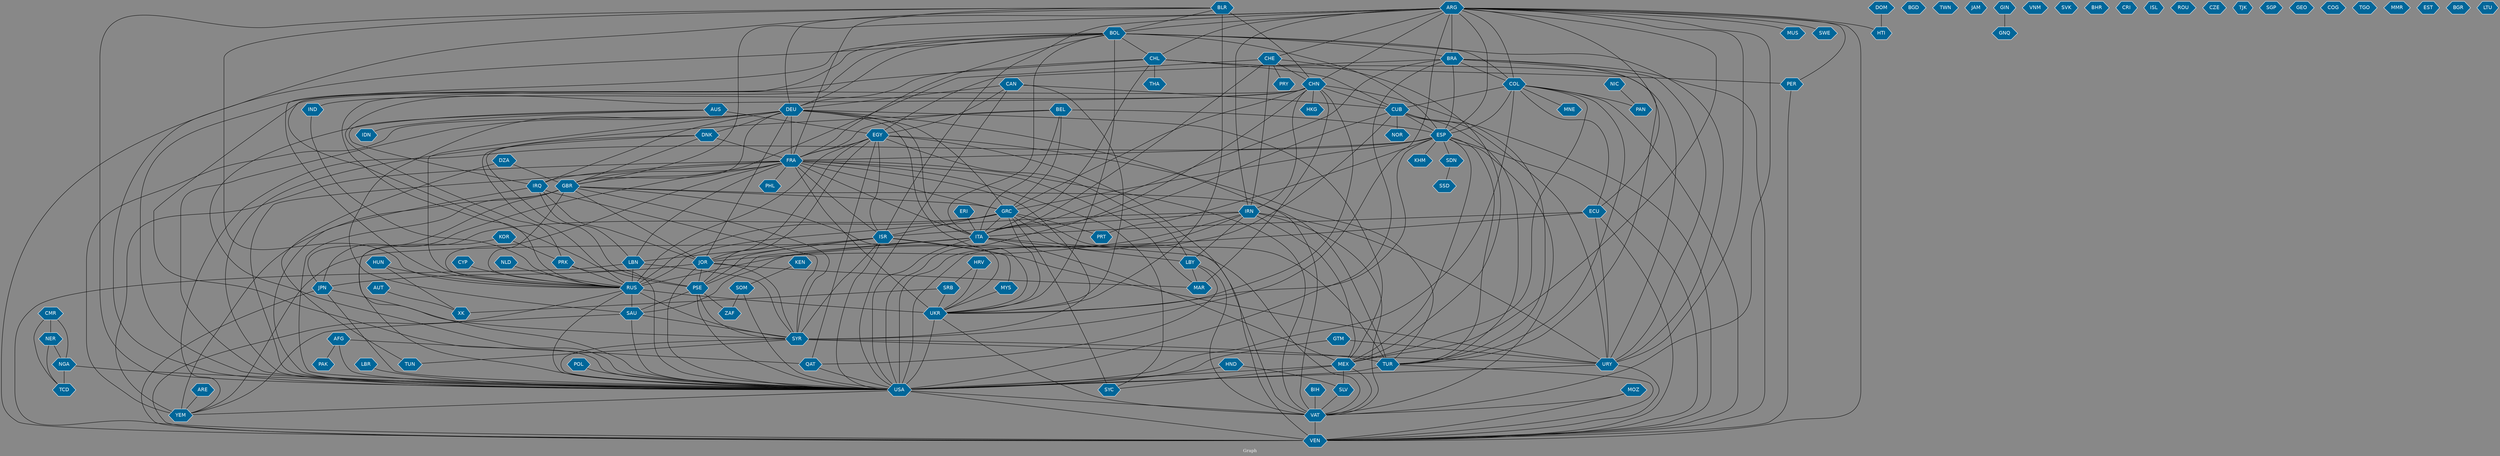 // Countries together in item graph
graph {
	graph [bgcolor="#888888" fontcolor=white fontsize=12 label="Graph" outputorder=edgesfirst overlap=prism]
	node [color=white fillcolor="#006699" fontcolor=white fontname=Helvetica shape=hexagon style=filled]
	edge [arrowhead=open color=black fontcolor=white fontname=Courier fontsize=12]
		IRQ [label=IRQ]
		MEX [label=MEX]
		USA [label=USA]
		VEN [label=VEN]
		PRK [label=PRK]
		CUB [label=CUB]
		GRC [label=GRC]
		LBY [label=LBY]
		GBR [label=GBR]
		UKR [label=UKR]
		CHN [label=CHN]
		IRN [label=IRN]
		EGY [label=EGY]
		FRA [label=FRA]
		RUS [label=RUS]
		BOL [label=BOL]
		JOR [label=JOR]
		BLR [label=BLR]
		ARG [label=ARG]
		KOR [label=KOR]
		DEU [label=DEU]
		BGD [label=BGD]
		COL [label=COL]
		DNK [label=DNK]
		NGA [label=NGA]
		SYR [label=SYR]
		TUR [label=TUR]
		VAT [label=VAT]
		CHE [label=CHE]
		CHL [label=CHL]
		ECU [label=ECU]
		ESP [label=ESP]
		BEL [label=BEL]
		ISR [label=ISR]
		ITA [label=ITA]
		THA [label=THA]
		LBN [label=LBN]
		TWN [label=TWN]
		IND [label=IND]
		MUS [label=MUS]
		URY [label=URY]
		PER [label=PER]
		YEM [label=YEM]
		BIH [label=BIH]
		AFG [label=AFG]
		PSE [label=PSE]
		HKG [label=HKG]
		SAU [label=SAU]
		SYC [label=SYC]
		GTM [label=GTM]
		HTI [label=HTI]
		DOM [label=DOM]
		QAT [label=QAT]
		LBR [label=LBR]
		IDN [label=IDN]
		JPN [label=JPN]
		CAN [label=CAN]
		BRA [label=BRA]
		SOM [label=SOM]
		HND [label=HND]
		CMR [label=CMR]
		AUS [label=AUS]
		JAM [label=JAM]
		AUT [label=AUT]
		PAK [label=PAK]
		GIN [label=GIN]
		GNQ [label=GNQ]
		SRB [label=SRB]
		HRV [label=HRV]
		NER [label=NER]
		ZAF [label=ZAF]
		MYS [label=MYS]
		POL [label=POL]
		VNM [label=VNM]
		SVK [label=SVK]
		BHR [label=BHR]
		PAN [label=PAN]
		MAR [label=MAR]
		TCD [label=TCD]
		CYP [label=CYP]
		NOR [label=NOR]
		CRI [label=CRI]
		DZA [label=DZA]
		TUN [label=TUN]
		NLD [label=NLD]
		SDN [label=SDN]
		SLV [label=SLV]
		ISL [label=ISL]
		PHL [label=PHL]
		ARE [label=ARE]
		XK [label=XK]
		ROU [label=ROU]
		PRY [label=PRY]
		ERI [label=ERI]
		PRT [label=PRT]
		CZE [label=CZE]
		MNE [label=MNE]
		SSD [label=SSD]
		HUN [label=HUN]
		KHM [label=KHM]
		TJK [label=TJK]
		SGP [label=SGP]
		SWE [label=SWE]
		GEO [label=GEO]
		COG [label=COG]
		NIC [label=NIC]
		TGO [label=TGO]
		MOZ [label=MOZ]
		MMR [label=MMR]
		KEN [label=KEN]
		EST [label=EST]
		BGR [label=BGR]
		LTU [label=LTU]
			CMR -- NER [weight=2]
			DEU -- ITA [weight=3]
			COL -- ECU [weight=1]
			COL -- MEX [weight=3]
			SYR -- TUR [weight=19]
			COL -- TUR [weight=1]
			CHL -- ITA [weight=2]
			USA -- VAT [weight=3]
			KEN -- SOM [weight=2]
			IRN -- JOR [weight=1]
			CUB -- TUR [weight=4]
			DEU -- MEX [weight=1]
			ESP -- PRT [weight=1]
			ECU -- URY [weight=1]
			SAU -- YEM [weight=1]
			ARG -- USA [weight=10]
			GBR -- YEM [weight=8]
			CMR -- TCD [weight=2]
			URY -- USA [weight=2]
			IND -- RUS [weight=1]
			CHN -- TUR [weight=1]
			FRA -- ITA [weight=3]
			GBR -- TUR [weight=2]
			AUT -- XK [weight=2]
			ITA -- SAU [weight=1]
			CHE -- GBR [weight=1]
			ECU -- ITA [weight=1]
			CHE -- ITA [weight=1]
			FRA -- MAR [weight=2]
			SDN -- SSD [weight=2]
			HUN -- XK [weight=1]
			IRQ -- LBN [weight=1]
			DNK -- PSE [weight=1]
			DEU -- GBR [weight=2]
			ARG -- ESP [weight=2]
			AFG -- USA [weight=7]
			BRA -- USA [weight=3]
			BOL -- DEU [weight=6]
			ARG -- VAT [weight=11]
			AUS -- IRQ [weight=1]
			ESP -- SDN [weight=1]
			BEL -- GRC [weight=10]
			PER -- VEN [weight=1]
			BOL -- URY [weight=2]
			ARE -- YEM [weight=1]
			BEL -- FRA [weight=3]
			IRN -- LBY [weight=2]
			LBR -- USA [weight=1]
			CHN -- PRK [weight=1]
			CHL -- URY [weight=1]
			GRC -- PRT [weight=1]
			BOL -- ITA [weight=1]
			FRA -- YEM [weight=9]
			JOR -- SYR [weight=5]
			USA -- YEM [weight=5]
			DOM -- HTI [weight=2]
			DEU -- JOR [weight=1]
			CHL -- DEU [weight=2]
			DEU -- YEM [weight=2]
			TUR -- USA [weight=7]
			PRK -- USA [weight=11]
			ISR -- MYS [weight=1]
			FRA -- LBN [weight=1]
			SAU -- SYR [weight=2]
			BRA -- TUR [weight=1]
			URY -- VEN [weight=4]
			EGY -- FRA [weight=2]
			CHE -- PRY [weight=1]
			ERI -- ITA [weight=1]
			ARG -- VEN [weight=1]
			DEU -- SAU [weight=1]
			BOL -- ESP [weight=2]
			FRA -- PHL [weight=1]
			CYP -- RUS [weight=1]
			CHL -- PER [weight=13]
			KOR -- PRK [weight=5]
			AUS -- EGY [weight=9]
			NGA -- USA [weight=2]
			DEU -- RUS [weight=42]
			JPN -- USA [weight=2]
			ITA -- USA [weight=1]
			COL -- CUB [weight=5]
			EGY -- QAT [weight=4]
			CHN -- USA [weight=8]
			BOL -- COL [weight=7]
			CAN -- USA [weight=1]
			ITA -- MEX [weight=2]
			GRC -- TUR [weight=2]
			ESP -- TUR [weight=1]
			EGY -- PSE [weight=2]
			EGY -- VEN [weight=1]
			CAN -- DEU [weight=2]
			SLV -- VAT [weight=3]
			RUS -- SAU [weight=1]
			RUS -- SYR [weight=1]
			EGY -- ISR [weight=1]
			BLR -- RUS [weight=20]
			SYR -- URY [weight=3]
			ARG -- IRN [weight=4]
			ESP -- UKR [weight=7]
			GBR -- JPN [weight=2]
			JOR -- PSE [weight=1]
			ARG -- PER [weight=1]
			GTM -- URY [weight=1]
			COL -- VEN [weight=10]
			LBN -- RUS [weight=1]
			CHN -- RUS [weight=2]
			ARG -- COL [weight=3]
			BLR -- UKR [weight=49]
			GRC -- VAT [weight=1]
			COL -- MNE [weight=1]
			LBY -- QAT [weight=2]
			GTM -- USA [weight=2]
			ISR -- LBN [weight=2]
			JPN -- VEN [weight=1]
			LBN -- SYR [weight=2]
			UKR -- USA [weight=42]
			FRA -- SYC [weight=2]
			PSE -- USA [weight=3]
			IRQ -- SYR [weight=7]
			IRN -- URY [weight=6]
			DEU -- VAT [weight=8]
			BLR -- CHN [weight=1]
			SOM -- USA [weight=1]
			ISR -- USA [weight=8]
			DEU -- GRC [weight=48]
			ESP -- YEM [weight=1]
			MOZ -- VEN [weight=1]
			ESP -- MEX [weight=1]
			GBR -- RUS [weight=12]
			ARG -- URY [weight=1]
			GRC -- ISR [weight=1]
			MYS -- UKR [weight=1]
			ARG -- SYR [weight=1]
			CHL -- USA [weight=1]
			ITA -- PSE [weight=1]
			AUS -- IDN [weight=1]
			ESP -- VAT [weight=1]
			POL -- USA [weight=1]
			CHL -- THA [weight=4]
			CHN -- CUB [weight=1]
			CUB -- ITA [weight=1]
			GBR -- SYR [weight=9]
			CMR -- NGA [weight=2]
			IRN -- VAT [weight=1]
			GRC -- RUS [weight=9]
			IRN -- RUS [weight=4]
			FRA -- USA [weight=6]
			DEU -- FRA [weight=63]
			ISR -- PSE [weight=17]
			HND -- USA [weight=1]
			GBR -- JOR [weight=2]
			CAN -- EGY [weight=2]
			FRA -- GBR [weight=9]
			COL -- PAN [weight=1]
			UKR -- VAT [weight=6]
			GRC -- ITA [weight=5]
			EGY -- JOR [weight=1]
			CHL -- CUB [weight=1]
			BRA -- COL [weight=1]
			MOZ -- VAT [weight=1]
			ESP -- FRA [weight=1]
			NLD -- RUS [weight=1]
			LBY -- MAR [weight=1]
			BRA -- ITA [weight=1]
			BOL -- VEN [weight=4]
			BEL -- ITA [weight=1]
			DZA -- GBR [weight=1]
			ESP -- VEN [weight=8]
			GRC -- UKR [weight=1]
			ARG -- BOL [weight=3]
			ARG -- CHL [weight=4]
			DEU -- IRQ [weight=1]
			ARG -- ECU [weight=1]
			CHN -- MAR [weight=1]
			VAT -- VEN [weight=6]
			FRA -- SYR [weight=8]
			SOM -- ZAF [weight=1]
			BOL -- UKR [weight=18]
			SRB -- XK [weight=3]
			CAN -- CUB [weight=3]
			IRQ -- JOR [weight=1]
			BRA -- EGY [weight=1]
			CHN -- GRC [weight=1]
			CHN -- UKR [weight=1]
			ARG -- ISR [weight=2]
			MEX -- USA [weight=17]
			RUS -- UKR [weight=144]
			ARG -- HTI [weight=1]
			JOR -- USA [weight=7]
			PSE -- ZAF [weight=1]
			KOR -- USA [weight=4]
			FRA -- RUS [weight=39]
			IRN -- USA [weight=5]
			GRC -- USA [weight=2]
			MEX -- SYC [weight=1]
			COL -- ESP [weight=5]
			JOR -- JPN [weight=1]
			DZA -- TUN [weight=1]
			BOL -- RUS [weight=4]
			FRA -- ISR [weight=2]
			BLR -- FRA [weight=7]
			MEX -- VAT [weight=10]
			EGY -- LBY [weight=37]
			CUB -- URY [weight=1]
			CHE -- CHN [weight=1]
			AFG -- QAT [weight=1]
			NGA -- TCD [weight=5]
			GBR -- USA [weight=11]
			IRN -- MEX [weight=1]
			ITA -- YEM [weight=2]
			SYR -- TUN [weight=1]
			ARG -- CHE [weight=2]
			FRA -- GRC [weight=10]
			CUB -- VEN [weight=3]
			CHE -- IRN [weight=3]
			FRA -- JPN [weight=3]
			ESP -- GRC [weight=12]
			SYR -- USA [weight=12]
			DEU -- UKR [weight=79]
			ISR -- JOR [weight=6]
			GBR -- GRC [weight=7]
			RUS -- VEN [weight=1]
			MEX -- SLV [weight=1]
			BOL -- BRA [weight=2]
			DNK -- USA [weight=4]
			ITA -- LBY [weight=7]
			ISR -- SYR [weight=3]
			EGY -- RUS [weight=4]
			DNK -- GBR [weight=1]
			ARG -- MUS [weight=2]
			GIN -- GNQ [weight=1]
			IRQ -- USA [weight=4]
			CHE -- MEX [weight=1]
			PSE -- SYR [weight=1]
			NER -- NGA [weight=1]
			ECU -- RUS [weight=1]
			ARG -- BRA [weight=3]
			ESP -- KHM [weight=2]
			HND -- SLV [weight=1]
			FRA -- IRQ [weight=9]
			TUR -- VEN [weight=1]
			DEU -- DNK [weight=1]
			BOL -- FRA [weight=4]
			FRA -- VAT [weight=3]
			SRB -- UKR [weight=1]
			HUN -- RUS [weight=1]
			BIH -- VAT [weight=3]
			ARG -- GBR [weight=2]
			LBY -- VAT [weight=3]
			BLR -- USA [weight=1]
			LBN -- VEN [weight=2]
			JPN -- SYR [weight=1]
			CHN -- IRN [weight=1]
			BOL -- USA [weight=3]
			GBR -- UKR [weight=5]
			ARG -- CHN [weight=2]
			BLR -- DEU [weight=10]
			CAN -- UKR [weight=1]
			BLR -- BOL [weight=7]
			ITA -- VAT [weight=3]
			ARG -- MEX [weight=7]
			RUS -- USA [weight=24]
			BRA -- ESP [weight=1]
			HRV -- UKR [weight=1]
			DEU -- USA [weight=17]
			CHN -- IND [weight=2]
			BEL -- RUS [weight=1]
			NIC -- PAN [weight=1]
			USA -- VEN [weight=29]
			NER -- TCD [weight=1]
			CUB -- USA [weight=46]
			BOL -- PSE [weight=1]
			DNK -- FRA [weight=6]
			BRA -- VEN [weight=3]
			AUS -- USA [weight=1]
			COL -- USA [weight=6]
			HRV -- SRB [weight=16]
			QAT -- USA [weight=1]
			BOL -- CHL [weight=14]
			BEL -- ESP [weight=1]
			GRC -- SYC [weight=4]
			ISR -- URY [weight=1]
			PRK -- RUS [weight=1]
			IRN -- ISR [weight=7]
			BRA -- URY [weight=2]
			EGY -- TUR [weight=1]
			CUB -- NOR [weight=1]
			FRA -- UKR [weight=54]
			AFG -- PAK [weight=1]
			ECU -- VEN [weight=1]
			ARG -- SWE [weight=1]
			JOR -- MAR [weight=1]
			CUB -- ESP [weight=3]
			PSE -- SAU [weight=1]
			CHN -- HKG [weight=4]
			SAU -- USA [weight=1]
}